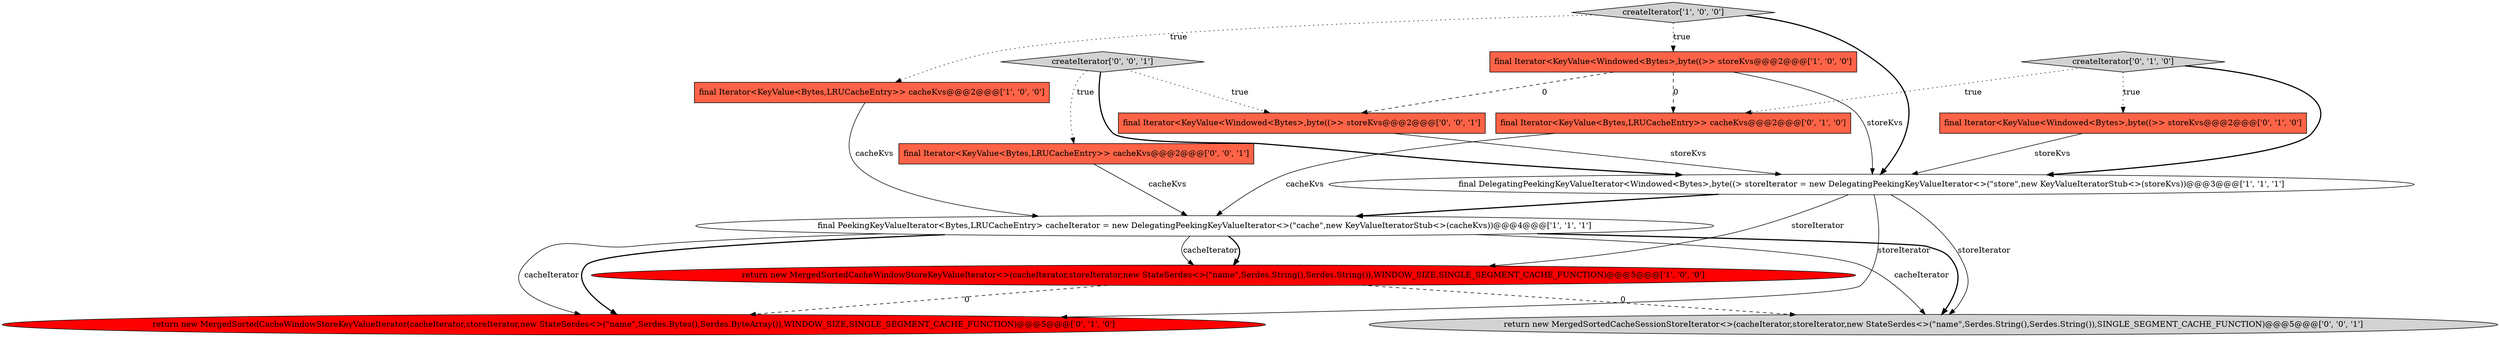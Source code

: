 digraph {
0 [style = filled, label = "final Iterator<KeyValue<Bytes,LRUCacheEntry>> cacheKvs@@@2@@@['1', '0', '0']", fillcolor = tomato, shape = box image = "AAA0AAABBB1BBB"];
9 [style = filled, label = "createIterator['0', '1', '0']", fillcolor = lightgray, shape = diamond image = "AAA0AAABBB2BBB"];
7 [style = filled, label = "return new MergedSortedCacheWindowStoreKeyValueIterator(cacheIterator,storeIterator,new StateSerdes<>(\"name\",Serdes.Bytes(),Serdes.ByteArray()),WINDOW_SIZE,SINGLE_SEGMENT_CACHE_FUNCTION)@@@5@@@['0', '1', '0']", fillcolor = red, shape = ellipse image = "AAA1AAABBB2BBB"];
8 [style = filled, label = "final Iterator<KeyValue<Bytes,LRUCacheEntry>> cacheKvs@@@2@@@['0', '1', '0']", fillcolor = tomato, shape = box image = "AAA1AAABBB2BBB"];
5 [style = filled, label = "final DelegatingPeekingKeyValueIterator<Windowed<Bytes>,byte((> storeIterator = new DelegatingPeekingKeyValueIterator<>(\"store\",new KeyValueIteratorStub<>(storeKvs))@@@3@@@['1', '1', '1']", fillcolor = white, shape = ellipse image = "AAA0AAABBB1BBB"];
3 [style = filled, label = "final PeekingKeyValueIterator<Bytes,LRUCacheEntry> cacheIterator = new DelegatingPeekingKeyValueIterator<>(\"cache\",new KeyValueIteratorStub<>(cacheKvs))@@@4@@@['1', '1', '1']", fillcolor = white, shape = ellipse image = "AAA0AAABBB1BBB"];
1 [style = filled, label = "final Iterator<KeyValue<Windowed<Bytes>,byte((>> storeKvs@@@2@@@['1', '0', '0']", fillcolor = tomato, shape = box image = "AAA1AAABBB1BBB"];
6 [style = filled, label = "final Iterator<KeyValue<Windowed<Bytes>,byte((>> storeKvs@@@2@@@['0', '1', '0']", fillcolor = tomato, shape = box image = "AAA0AAABBB2BBB"];
12 [style = filled, label = "final Iterator<KeyValue<Bytes,LRUCacheEntry>> cacheKvs@@@2@@@['0', '0', '1']", fillcolor = tomato, shape = box image = "AAA0AAABBB3BBB"];
2 [style = filled, label = "return new MergedSortedCacheWindowStoreKeyValueIterator<>(cacheIterator,storeIterator,new StateSerdes<>(\"name\",Serdes.String(),Serdes.String()),WINDOW_SIZE,SINGLE_SEGMENT_CACHE_FUNCTION)@@@5@@@['1', '0', '0']", fillcolor = red, shape = ellipse image = "AAA1AAABBB1BBB"];
4 [style = filled, label = "createIterator['1', '0', '0']", fillcolor = lightgray, shape = diamond image = "AAA0AAABBB1BBB"];
10 [style = filled, label = "return new MergedSortedCacheSessionStoreIterator<>(cacheIterator,storeIterator,new StateSerdes<>(\"name\",Serdes.String(),Serdes.String()),SINGLE_SEGMENT_CACHE_FUNCTION)@@@5@@@['0', '0', '1']", fillcolor = lightgray, shape = ellipse image = "AAA0AAABBB3BBB"];
11 [style = filled, label = "createIterator['0', '0', '1']", fillcolor = lightgray, shape = diamond image = "AAA0AAABBB3BBB"];
13 [style = filled, label = "final Iterator<KeyValue<Windowed<Bytes>,byte((>> storeKvs@@@2@@@['0', '0', '1']", fillcolor = tomato, shape = box image = "AAA0AAABBB3BBB"];
5->3 [style = bold, label=""];
13->5 [style = solid, label="storeKvs"];
4->1 [style = dotted, label="true"];
3->2 [style = solid, label="cacheIterator"];
4->0 [style = dotted, label="true"];
11->12 [style = dotted, label="true"];
11->13 [style = dotted, label="true"];
2->7 [style = dashed, label="0"];
9->6 [style = dotted, label="true"];
12->3 [style = solid, label="cacheKvs"];
5->10 [style = solid, label="storeIterator"];
8->3 [style = solid, label="cacheKvs"];
2->10 [style = dashed, label="0"];
9->8 [style = dotted, label="true"];
1->13 [style = dashed, label="0"];
3->10 [style = bold, label=""];
0->3 [style = solid, label="cacheKvs"];
11->5 [style = bold, label=""];
5->2 [style = solid, label="storeIterator"];
3->2 [style = bold, label=""];
3->7 [style = bold, label=""];
9->5 [style = bold, label=""];
6->5 [style = solid, label="storeKvs"];
1->8 [style = dashed, label="0"];
1->5 [style = solid, label="storeKvs"];
5->7 [style = solid, label="storeIterator"];
3->10 [style = solid, label="cacheIterator"];
4->5 [style = bold, label=""];
3->7 [style = solid, label="cacheIterator"];
}
